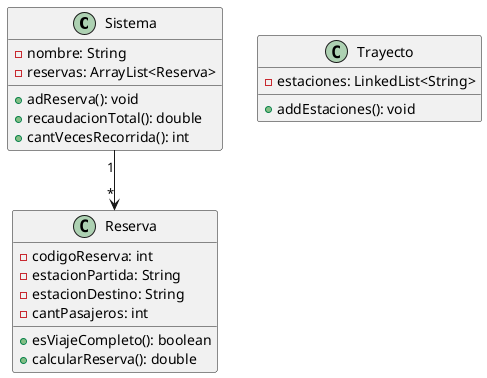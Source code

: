 @startuml
class Sistema {
    - nombre: String
    - reservas: ArrayList<Reserva>
    + adReserva(): void
    + recaudacionTotal(): double
    + cantVecesRecorrida(): int

}

class Reserva {
    - codigoReserva: int
    - estacionPartida: String
    - estacionDestino: String
    - cantPasajeros: int
    + esViajeCompleto(): boolean
    + calcularReserva(): double
}

class Trayecto {
    - estaciones: LinkedList<String>
    + addEstaciones(): void
}

Sistema "1" -down-> "*" Reserva














@enduml
